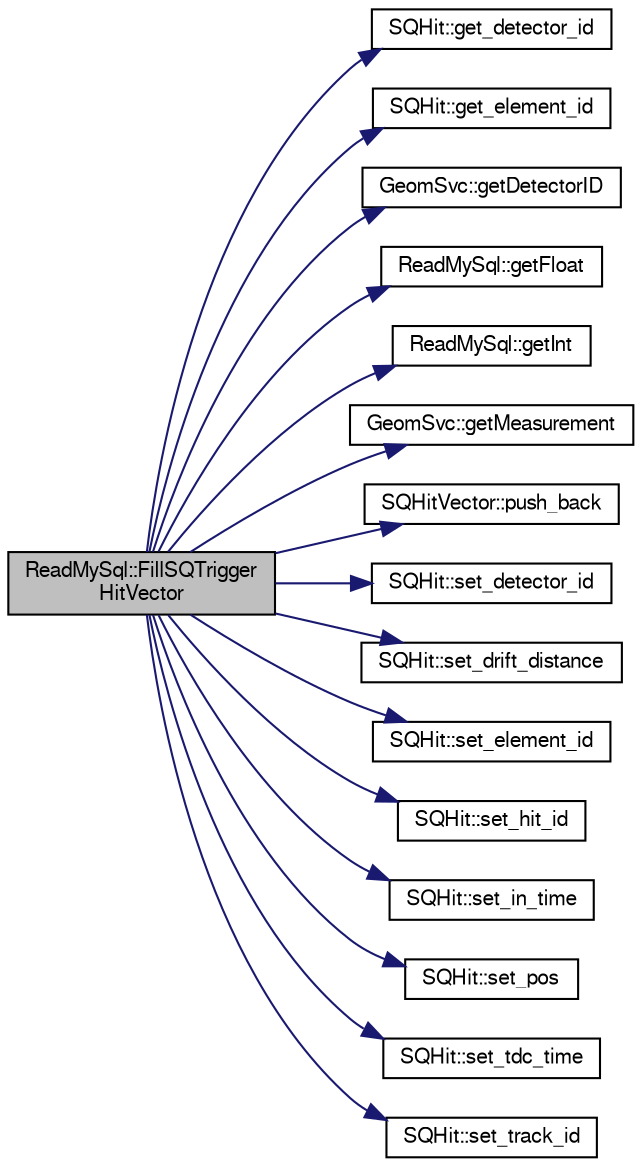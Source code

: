 digraph "ReadMySql::FillSQTriggerHitVector"
{
  bgcolor="transparent";
  edge [fontname="FreeSans",fontsize="10",labelfontname="FreeSans",labelfontsize="10"];
  node [fontname="FreeSans",fontsize="10",shape=record];
  rankdir="LR";
  Node1 [label="ReadMySql::FillSQTrigger\lHitVector",height=0.2,width=0.4,color="black", fillcolor="grey75", style="filled" fontcolor="black"];
  Node1 -> Node2 [color="midnightblue",fontsize="10",style="solid",fontname="FreeSans"];
  Node2 [label="SQHit::get_detector_id",height=0.2,width=0.4,color="black",URL="$de/d79/classSQHit.html#acae7667f8a85fd1de5ae611b8c51fb33"];
  Node1 -> Node3 [color="midnightblue",fontsize="10",style="solid",fontname="FreeSans"];
  Node3 [label="SQHit::get_element_id",height=0.2,width=0.4,color="black",URL="$de/d79/classSQHit.html#a4ce14b27ab63d03e5f3aab541b2efe26"];
  Node1 -> Node4 [color="midnightblue",fontsize="10",style="solid",fontname="FreeSans"];
  Node4 [label="GeomSvc::getDetectorID",height=0.2,width=0.4,color="black",URL="$d0/da0/classGeomSvc.html#a3e4f40789e9b2a98477ab8e8191d5ff2",tooltip="Get the plane position. "];
  Node1 -> Node5 [color="midnightblue",fontsize="10",style="solid",fontname="FreeSans"];
  Node5 [label="ReadMySql::getFloat",height=0.2,width=0.4,color="black",URL="$db/dda/classReadMySql.html#af8c4f71c0671dbc34370e363d92106ad"];
  Node1 -> Node6 [color="midnightblue",fontsize="10",style="solid",fontname="FreeSans"];
  Node6 [label="ReadMySql::getInt",height=0.2,width=0.4,color="black",URL="$db/dda/classReadMySql.html#a3f6689c1c62d985e8747ab88c0a4e2d9"];
  Node1 -> Node7 [color="midnightblue",fontsize="10",style="solid",fontname="FreeSans"];
  Node7 [label="GeomSvc::getMeasurement",height=0.2,width=0.4,color="black",URL="$d0/da0/classGeomSvc.html#a5a50feb4de0351f6d3d739dbc66d6247",tooltip="Convert the detectorID and elementID to the actual hit position. "];
  Node1 -> Node8 [color="midnightblue",fontsize="10",style="solid",fontname="FreeSans"];
  Node8 [label="SQHitVector::push_back",height=0.2,width=0.4,color="black",URL="$d9/dbc/classSQHitVector.html#aeefecc59b07f9082de2629256f5d4675"];
  Node1 -> Node9 [color="midnightblue",fontsize="10",style="solid",fontname="FreeSans"];
  Node9 [label="SQHit::set_detector_id",height=0.2,width=0.4,color="black",URL="$de/d79/classSQHit.html#a9497f045fe7b60f98f6d62c75aa58c36"];
  Node1 -> Node10 [color="midnightblue",fontsize="10",style="solid",fontname="FreeSans"];
  Node10 [label="SQHit::set_drift_distance",height=0.2,width=0.4,color="black",URL="$de/d79/classSQHit.html#ac4a04a2324c69db1a38fa0b19040b361"];
  Node1 -> Node11 [color="midnightblue",fontsize="10",style="solid",fontname="FreeSans"];
  Node11 [label="SQHit::set_element_id",height=0.2,width=0.4,color="black",URL="$de/d79/classSQHit.html#a3ba426998ce6bd9061e3d821dbf8d80e"];
  Node1 -> Node12 [color="midnightblue",fontsize="10",style="solid",fontname="FreeSans"];
  Node12 [label="SQHit::set_hit_id",height=0.2,width=0.4,color="black",URL="$de/d79/classSQHit.html#a51f264b3d3a56f8d897e7e00f05ad6d6"];
  Node1 -> Node13 [color="midnightblue",fontsize="10",style="solid",fontname="FreeSans"];
  Node13 [label="SQHit::set_in_time",height=0.2,width=0.4,color="black",URL="$de/d79/classSQHit.html#af76759313e6258d1a2c526591ef79aa6"];
  Node1 -> Node14 [color="midnightblue",fontsize="10",style="solid",fontname="FreeSans"];
  Node14 [label="SQHit::set_pos",height=0.2,width=0.4,color="black",URL="$de/d79/classSQHit.html#a7549b98c01465679c34eedaab71381e6"];
  Node1 -> Node15 [color="midnightblue",fontsize="10",style="solid",fontname="FreeSans"];
  Node15 [label="SQHit::set_tdc_time",height=0.2,width=0.4,color="black",URL="$de/d79/classSQHit.html#a9b0e74b024716ff77dcec3f480f2434b"];
  Node1 -> Node16 [color="midnightblue",fontsize="10",style="solid",fontname="FreeSans"];
  Node16 [label="SQHit::set_track_id",height=0.2,width=0.4,color="black",URL="$de/d79/classSQHit.html#aa529d5ec5e0a0a9b9d24b796a5c67248"];
}
